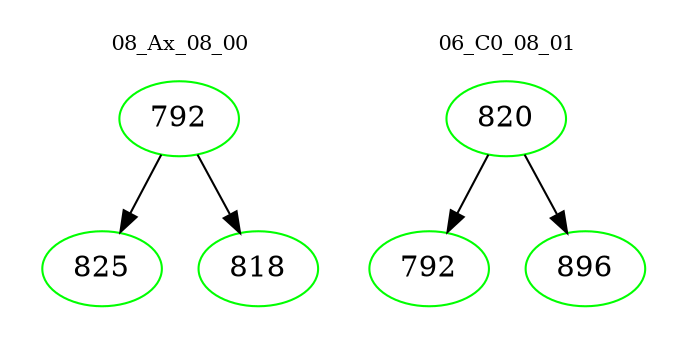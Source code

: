 digraph{
subgraph cluster_0 {
color = white
label = "08_Ax_08_00";
fontsize=10;
T0_792 [label="792", color="green"]
T0_792 -> T0_825 [color="black"]
T0_825 [label="825", color="green"]
T0_792 -> T0_818 [color="black"]
T0_818 [label="818", color="green"]
}
subgraph cluster_1 {
color = white
label = "06_C0_08_01";
fontsize=10;
T1_820 [label="820", color="green"]
T1_820 -> T1_792 [color="black"]
T1_792 [label="792", color="green"]
T1_820 -> T1_896 [color="black"]
T1_896 [label="896", color="green"]
}
}
